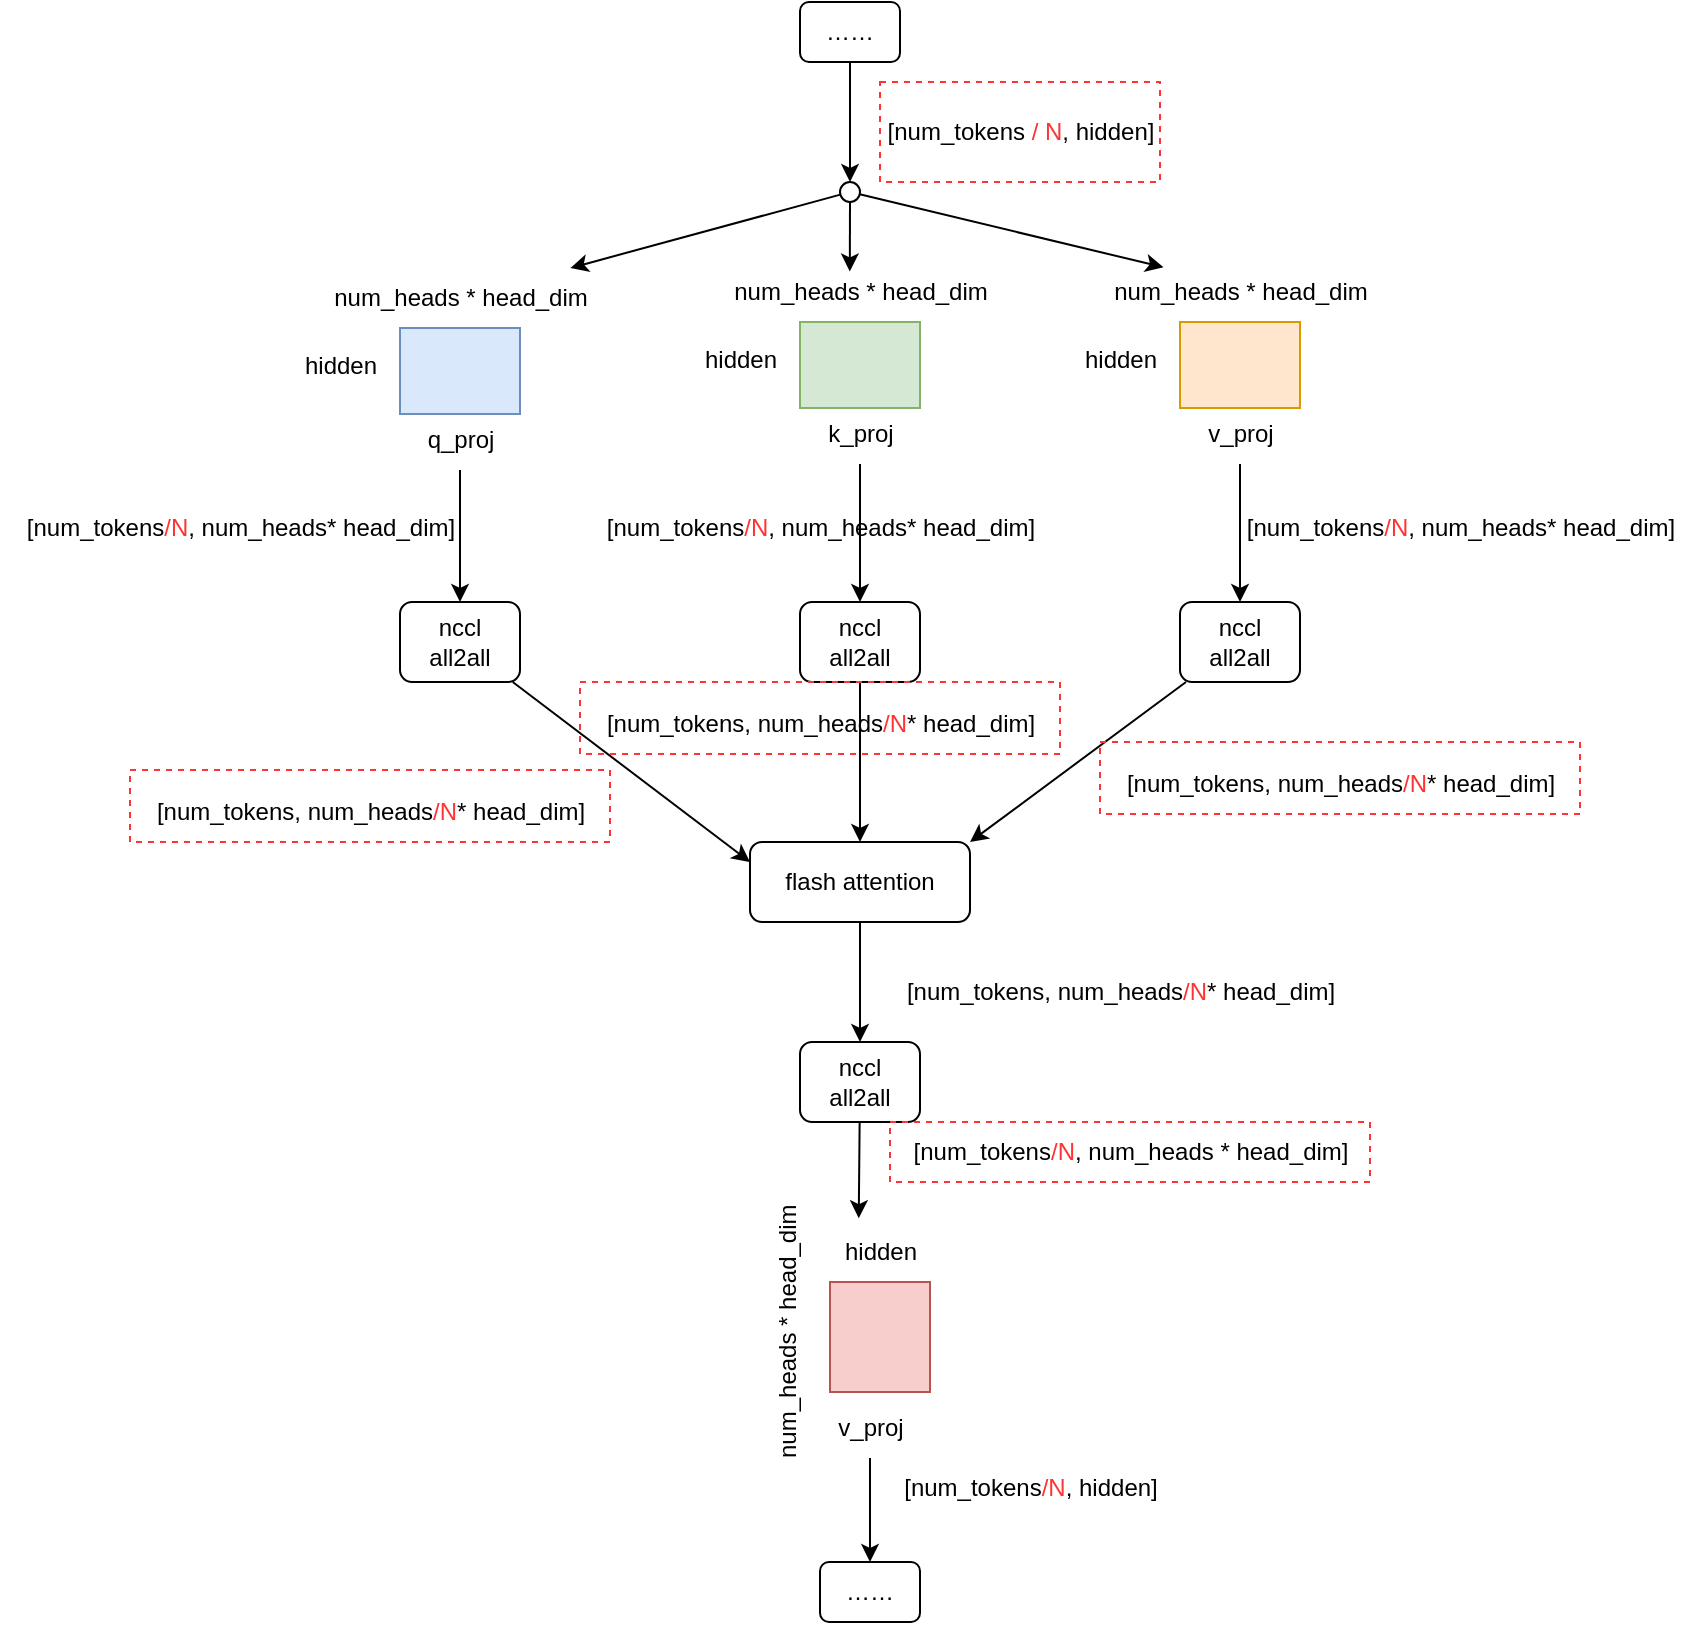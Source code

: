 <mxfile version="28.0.6">
  <diagram name="第 1 页" id="yhWGI-cBUaQlzxOfjR4H">
    <mxGraphModel dx="1113" dy="626" grid="1" gridSize="10" guides="1" tooltips="1" connect="1" arrows="1" fold="1" page="1" pageScale="1" pageWidth="1169" pageHeight="827" math="0" shadow="0">
      <root>
        <mxCell id="0" />
        <mxCell id="1" parent="0" />
        <mxCell id="rqWk5AFXyd3O3HDh0e_r-1" style="rounded=0;orthogonalLoop=1;jettySize=auto;html=1;entryX=0.5;entryY=0;entryDx=0;entryDy=0;" edge="1" parent="1" source="rqWk5AFXyd3O3HDh0e_r-2" target="rqWk5AFXyd3O3HDh0e_r-26">
          <mxGeometry relative="1" as="geometry">
            <mxPoint x="565" y="209" as="targetPoint" />
          </mxGeometry>
        </mxCell>
        <mxCell id="rqWk5AFXyd3O3HDh0e_r-2" value="……" style="rounded=1;whiteSpace=wrap;html=1;" vertex="1" parent="1">
          <mxGeometry x="540" y="130" width="50" height="30" as="geometry" />
        </mxCell>
        <mxCell id="rqWk5AFXyd3O3HDh0e_r-5" value="&lt;div&gt;[num_tokens&lt;span style=&quot;color: rgb(255, 51, 51);&quot;&gt; / N&lt;/span&gt;, hidden]&lt;/div&gt;" style="text;html=1;align=center;verticalAlign=middle;resizable=0;points=[];autosize=1;strokeColor=none;fillColor=none;" vertex="1" parent="1">
          <mxGeometry x="570" y="180" width="160" height="30" as="geometry" />
        </mxCell>
        <mxCell id="rqWk5AFXyd3O3HDh0e_r-13" value="" style="group" vertex="1" connectable="0" parent="1">
          <mxGeometry x="480" y="260" width="170" height="101" as="geometry" />
        </mxCell>
        <mxCell id="rqWk5AFXyd3O3HDh0e_r-14" value="&lt;div&gt;hidden&lt;/div&gt;" style="text;html=1;align=center;verticalAlign=middle;resizable=0;points=[];autosize=1;strokeColor=none;fillColor=none;" vertex="1" parent="rqWk5AFXyd3O3HDh0e_r-13">
          <mxGeometry y="34.25" width="60" height="30" as="geometry" />
        </mxCell>
        <mxCell id="rqWk5AFXyd3O3HDh0e_r-15" value="num_heads * head_dim" style="text;html=1;align=center;verticalAlign=middle;resizable=0;points=[];autosize=1;strokeColor=none;fillColor=none;" vertex="1" parent="rqWk5AFXyd3O3HDh0e_r-13">
          <mxGeometry x="15" width="150" height="30" as="geometry" />
        </mxCell>
        <mxCell id="rqWk5AFXyd3O3HDh0e_r-16" value="" style="rounded=0;whiteSpace=wrap;html=1;fillColor=#d5e8d4;strokeColor=#82b366;" vertex="1" parent="rqWk5AFXyd3O3HDh0e_r-13">
          <mxGeometry x="60" y="30" width="60" height="43" as="geometry" />
        </mxCell>
        <mxCell id="rqWk5AFXyd3O3HDh0e_r-18" value="k_proj" style="text;html=1;align=center;verticalAlign=middle;resizable=0;points=[];autosize=1;strokeColor=none;fillColor=none;" vertex="1" parent="rqWk5AFXyd3O3HDh0e_r-13">
          <mxGeometry x="60" y="71" width="60" height="30" as="geometry" />
        </mxCell>
        <mxCell id="rqWk5AFXyd3O3HDh0e_r-19" value="" style="group" vertex="1" connectable="0" parent="1">
          <mxGeometry x="670" y="260" width="170" height="101" as="geometry" />
        </mxCell>
        <mxCell id="rqWk5AFXyd3O3HDh0e_r-20" value="&lt;div&gt;hidden&lt;/div&gt;" style="text;html=1;align=center;verticalAlign=middle;resizable=0;points=[];autosize=1;strokeColor=none;fillColor=none;" vertex="1" parent="rqWk5AFXyd3O3HDh0e_r-19">
          <mxGeometry y="34.25" width="60" height="30" as="geometry" />
        </mxCell>
        <mxCell id="rqWk5AFXyd3O3HDh0e_r-21" value="num_heads * head_dim" style="text;html=1;align=center;verticalAlign=middle;resizable=0;points=[];autosize=1;strokeColor=none;fillColor=none;" vertex="1" parent="rqWk5AFXyd3O3HDh0e_r-19">
          <mxGeometry x="15" width="150" height="30" as="geometry" />
        </mxCell>
        <mxCell id="rqWk5AFXyd3O3HDh0e_r-22" value="" style="rounded=0;whiteSpace=wrap;html=1;fillColor=#ffe6cc;strokeColor=#d79b00;" vertex="1" parent="rqWk5AFXyd3O3HDh0e_r-19">
          <mxGeometry x="60" y="30" width="60" height="43" as="geometry" />
        </mxCell>
        <mxCell id="rqWk5AFXyd3O3HDh0e_r-24" value="v_proj" style="text;html=1;align=center;verticalAlign=middle;resizable=0;points=[];autosize=1;strokeColor=none;fillColor=none;" vertex="1" parent="rqWk5AFXyd3O3HDh0e_r-19">
          <mxGeometry x="60" y="71" width="60" height="30" as="geometry" />
        </mxCell>
        <mxCell id="rqWk5AFXyd3O3HDh0e_r-25" style="edgeStyle=none;rounded=0;orthogonalLoop=1;jettySize=auto;html=1;" edge="1" parent="1" source="rqWk5AFXyd3O3HDh0e_r-26" target="rqWk5AFXyd3O3HDh0e_r-9">
          <mxGeometry relative="1" as="geometry" />
        </mxCell>
        <mxCell id="rqWk5AFXyd3O3HDh0e_r-26" value="" style="ellipse;whiteSpace=wrap;html=1;aspect=fixed;" vertex="1" parent="1">
          <mxGeometry x="560" y="220" width="10" height="10" as="geometry" />
        </mxCell>
        <mxCell id="rqWk5AFXyd3O3HDh0e_r-27" style="edgeStyle=none;rounded=0;orthogonalLoop=1;jettySize=auto;html=1;entryX=0.466;entryY=0.158;entryDx=0;entryDy=0;entryPerimeter=0;" edge="1" parent="1" source="rqWk5AFXyd3O3HDh0e_r-26" target="rqWk5AFXyd3O3HDh0e_r-15">
          <mxGeometry relative="1" as="geometry" />
        </mxCell>
        <mxCell id="rqWk5AFXyd3O3HDh0e_r-28" style="edgeStyle=none;rounded=0;orthogonalLoop=1;jettySize=auto;html=1;entryX=0.245;entryY=0.088;entryDx=0;entryDy=0;entryPerimeter=0;" edge="1" parent="1" source="rqWk5AFXyd3O3HDh0e_r-26" target="rqWk5AFXyd3O3HDh0e_r-21">
          <mxGeometry relative="1" as="geometry" />
        </mxCell>
        <mxCell id="rqWk5AFXyd3O3HDh0e_r-86" style="edgeStyle=none;rounded=0;orthogonalLoop=1;jettySize=auto;html=1;exitX=0.5;exitY=1;exitDx=0;exitDy=0;entryX=0.5;entryY=0;entryDx=0;entryDy=0;" edge="1" parent="1" source="rqWk5AFXyd3O3HDh0e_r-29" target="rqWk5AFXyd3O3HDh0e_r-85">
          <mxGeometry relative="1" as="geometry" />
        </mxCell>
        <mxCell id="rqWk5AFXyd3O3HDh0e_r-29" value="flash attention" style="rounded=1;whiteSpace=wrap;html=1;" vertex="1" parent="1">
          <mxGeometry x="515" y="550" width="110" height="40" as="geometry" />
        </mxCell>
        <mxCell id="rqWk5AFXyd3O3HDh0e_r-8" value="&lt;div&gt;hidden&lt;/div&gt;" style="text;html=1;align=center;verticalAlign=middle;resizable=0;points=[];autosize=1;strokeColor=none;fillColor=none;" vertex="1" parent="1">
          <mxGeometry x="280" y="297.25" width="60" height="30" as="geometry" />
        </mxCell>
        <mxCell id="rqWk5AFXyd3O3HDh0e_r-9" value="num_heads * head_dim" style="text;html=1;align=center;verticalAlign=middle;resizable=0;points=[];autosize=1;strokeColor=none;fillColor=none;" vertex="1" parent="1">
          <mxGeometry x="295" y="263" width="150" height="30" as="geometry" />
        </mxCell>
        <mxCell id="rqWk5AFXyd3O3HDh0e_r-10" value="" style="rounded=0;whiteSpace=wrap;html=1;fillColor=#dae8fc;strokeColor=#6c8ebf;" vertex="1" parent="1">
          <mxGeometry x="340" y="293" width="60" height="43" as="geometry" />
        </mxCell>
        <mxCell id="rqWk5AFXyd3O3HDh0e_r-60" style="edgeStyle=orthogonalEdgeStyle;rounded=0;orthogonalLoop=1;jettySize=auto;html=1;entryX=0.5;entryY=0;entryDx=0;entryDy=0;" edge="1" parent="1" source="rqWk5AFXyd3O3HDh0e_r-12" target="rqWk5AFXyd3O3HDh0e_r-56">
          <mxGeometry relative="1" as="geometry" />
        </mxCell>
        <mxCell id="rqWk5AFXyd3O3HDh0e_r-12" value="q_proj" style="text;html=1;align=center;verticalAlign=middle;resizable=0;points=[];autosize=1;strokeColor=none;fillColor=none;" vertex="1" parent="1">
          <mxGeometry x="340" y="334" width="60" height="30" as="geometry" />
        </mxCell>
        <mxCell id="rqWk5AFXyd3O3HDh0e_r-63" style="rounded=0;orthogonalLoop=1;jettySize=auto;html=1;entryX=0;entryY=0.25;entryDx=0;entryDy=0;" edge="1" parent="1" source="rqWk5AFXyd3O3HDh0e_r-56" target="rqWk5AFXyd3O3HDh0e_r-29">
          <mxGeometry relative="1" as="geometry" />
        </mxCell>
        <mxCell id="rqWk5AFXyd3O3HDh0e_r-56" value="&lt;div&gt;nccl&lt;/div&gt;&lt;div&gt;all2all&lt;br&gt;&lt;/div&gt;" style="rounded=1;whiteSpace=wrap;html=1;" vertex="1" parent="1">
          <mxGeometry x="340" y="430" width="60" height="40" as="geometry" />
        </mxCell>
        <mxCell id="rqWk5AFXyd3O3HDh0e_r-64" style="edgeStyle=none;rounded=0;orthogonalLoop=1;jettySize=auto;html=1;entryX=0.5;entryY=0;entryDx=0;entryDy=0;" edge="1" parent="1" source="rqWk5AFXyd3O3HDh0e_r-57" target="rqWk5AFXyd3O3HDh0e_r-29">
          <mxGeometry relative="1" as="geometry" />
        </mxCell>
        <mxCell id="rqWk5AFXyd3O3HDh0e_r-57" value="&lt;div&gt;nccl&lt;/div&gt;&lt;div&gt;all2all&lt;br&gt;&lt;/div&gt;" style="rounded=1;whiteSpace=wrap;html=1;" vertex="1" parent="1">
          <mxGeometry x="540" y="430" width="60" height="40" as="geometry" />
        </mxCell>
        <mxCell id="rqWk5AFXyd3O3HDh0e_r-65" style="edgeStyle=none;rounded=0;orthogonalLoop=1;jettySize=auto;html=1;entryX=1;entryY=0;entryDx=0;entryDy=0;" edge="1" parent="1" source="rqWk5AFXyd3O3HDh0e_r-58" target="rqWk5AFXyd3O3HDh0e_r-29">
          <mxGeometry relative="1" as="geometry" />
        </mxCell>
        <mxCell id="rqWk5AFXyd3O3HDh0e_r-58" value="&lt;div&gt;nccl&lt;/div&gt;&lt;div&gt;all2all&lt;br&gt;&lt;/div&gt;" style="rounded=1;whiteSpace=wrap;html=1;" vertex="1" parent="1">
          <mxGeometry x="730" y="430" width="60" height="40" as="geometry" />
        </mxCell>
        <mxCell id="rqWk5AFXyd3O3HDh0e_r-61" style="edgeStyle=orthogonalEdgeStyle;rounded=0;orthogonalLoop=1;jettySize=auto;html=1;entryX=0.5;entryY=0;entryDx=0;entryDy=0;" edge="1" parent="1" source="rqWk5AFXyd3O3HDh0e_r-18" target="rqWk5AFXyd3O3HDh0e_r-57">
          <mxGeometry relative="1" as="geometry" />
        </mxCell>
        <mxCell id="rqWk5AFXyd3O3HDh0e_r-62" style="edgeStyle=orthogonalEdgeStyle;rounded=0;orthogonalLoop=1;jettySize=auto;html=1;entryX=0.5;entryY=0;entryDx=0;entryDy=0;" edge="1" parent="1" source="rqWk5AFXyd3O3HDh0e_r-24" target="rqWk5AFXyd3O3HDh0e_r-58">
          <mxGeometry relative="1" as="geometry" />
        </mxCell>
        <mxCell id="rqWk5AFXyd3O3HDh0e_r-76" value="" style="group" vertex="1" connectable="0" parent="1">
          <mxGeometry x="205" y="514" width="240" height="36" as="geometry" />
        </mxCell>
        <mxCell id="rqWk5AFXyd3O3HDh0e_r-74" value="[num_tokens, num_heads&lt;span style=&quot;color: rgb(255, 51, 51);&quot;&gt;/N&lt;/span&gt;* head_dim]" style="text;html=1;align=center;verticalAlign=middle;resizable=0;points=[];autosize=1;strokeColor=none;fillColor=none;" vertex="1" parent="rqWk5AFXyd3O3HDh0e_r-76">
          <mxGeometry y="6" width="240" height="30" as="geometry" />
        </mxCell>
        <mxCell id="rqWk5AFXyd3O3HDh0e_r-75" value="" style="rounded=0;whiteSpace=wrap;html=1;fillColor=none;dashed=1;strokeColor=#FF3333;" vertex="1" parent="rqWk5AFXyd3O3HDh0e_r-76">
          <mxGeometry width="240" height="36" as="geometry" />
        </mxCell>
        <mxCell id="rqWk5AFXyd3O3HDh0e_r-77" value="" style="group" vertex="1" connectable="0" parent="1">
          <mxGeometry x="430" y="470" width="240" height="36" as="geometry" />
        </mxCell>
        <mxCell id="rqWk5AFXyd3O3HDh0e_r-78" value="[num_tokens, num_heads&lt;span style=&quot;color: rgb(255, 51, 51);&quot;&gt;/N&lt;/span&gt;* head_dim]" style="text;html=1;align=center;verticalAlign=middle;resizable=0;points=[];autosize=1;strokeColor=none;fillColor=none;" vertex="1" parent="rqWk5AFXyd3O3HDh0e_r-77">
          <mxGeometry y="6" width="240" height="30" as="geometry" />
        </mxCell>
        <mxCell id="rqWk5AFXyd3O3HDh0e_r-79" value="" style="rounded=0;whiteSpace=wrap;html=1;fillColor=none;dashed=1;strokeColor=#FF3333;" vertex="1" parent="rqWk5AFXyd3O3HDh0e_r-77">
          <mxGeometry width="240" height="36" as="geometry" />
        </mxCell>
        <mxCell id="rqWk5AFXyd3O3HDh0e_r-80" value="" style="group" vertex="1" connectable="0" parent="1">
          <mxGeometry x="690" y="500" width="240" height="36" as="geometry" />
        </mxCell>
        <mxCell id="rqWk5AFXyd3O3HDh0e_r-81" value="[num_tokens, num_heads&lt;span style=&quot;color: rgb(255, 51, 51);&quot;&gt;/N&lt;/span&gt;* head_dim]" style="text;html=1;align=center;verticalAlign=middle;resizable=0;points=[];autosize=1;strokeColor=none;fillColor=none;" vertex="1" parent="rqWk5AFXyd3O3HDh0e_r-80">
          <mxGeometry y="6" width="240" height="30" as="geometry" />
        </mxCell>
        <mxCell id="rqWk5AFXyd3O3HDh0e_r-82" value="" style="rounded=0;whiteSpace=wrap;html=1;fillColor=none;dashed=1;strokeColor=#FF3333;" vertex="1" parent="rqWk5AFXyd3O3HDh0e_r-80">
          <mxGeometry width="240" height="36" as="geometry" />
        </mxCell>
        <mxCell id="rqWk5AFXyd3O3HDh0e_r-31" value="[num_tokens&lt;span style=&quot;color: rgb(255, 51, 51);&quot;&gt;/N&lt;/span&gt;, num_heads* head_dim]" style="text;html=1;align=center;verticalAlign=middle;resizable=0;points=[];autosize=1;strokeColor=none;fillColor=none;" vertex="1" parent="1">
          <mxGeometry x="140" y="377.5" width="240" height="30" as="geometry" />
        </mxCell>
        <mxCell id="rqWk5AFXyd3O3HDh0e_r-84" value="" style="rounded=0;whiteSpace=wrap;html=1;fillColor=none;dashed=1;strokeColor=#FF3333;" vertex="1" parent="1">
          <mxGeometry x="580" y="170" width="140" height="50" as="geometry" />
        </mxCell>
        <mxCell id="rqWk5AFXyd3O3HDh0e_r-68" value="[num_tokens&lt;span style=&quot;color: rgb(255, 51, 51);&quot;&gt;/N&lt;/span&gt;, num_heads* head_dim]" style="text;html=1;align=center;verticalAlign=middle;resizable=0;points=[];autosize=1;strokeColor=none;fillColor=none;" vertex="1" parent="1">
          <mxGeometry x="430" y="378" width="240" height="30" as="geometry" />
        </mxCell>
        <mxCell id="rqWk5AFXyd3O3HDh0e_r-71" value="[num_tokens&lt;span style=&quot;color: rgb(255, 51, 51);&quot;&gt;/N&lt;/span&gt;, num_heads* head_dim]" style="text;html=1;align=center;verticalAlign=middle;resizable=0;points=[];autosize=1;strokeColor=none;fillColor=none;" vertex="1" parent="1">
          <mxGeometry x="750" y="378" width="240" height="30" as="geometry" />
        </mxCell>
        <mxCell id="rqWk5AFXyd3O3HDh0e_r-85" value="&lt;div&gt;nccl&lt;/div&gt;&lt;div&gt;all2all&lt;br&gt;&lt;/div&gt;" style="rounded=1;whiteSpace=wrap;html=1;" vertex="1" parent="1">
          <mxGeometry x="540" y="650" width="60" height="40" as="geometry" />
        </mxCell>
        <mxCell id="rqWk5AFXyd3O3HDh0e_r-87" style="edgeStyle=none;rounded=0;orthogonalLoop=1;jettySize=auto;html=1;entryX=0.323;entryY=-0.063;entryDx=0;entryDy=0;entryPerimeter=0;" edge="1" parent="1" source="rqWk5AFXyd3O3HDh0e_r-85" target="rqWk5AFXyd3O3HDh0e_r-41">
          <mxGeometry relative="1" as="geometry" />
        </mxCell>
        <mxCell id="rqWk5AFXyd3O3HDh0e_r-89" value="[num_tokens, num_heads&lt;span style=&quot;color: rgb(255, 51, 51);&quot;&gt;/N&lt;/span&gt;* head_dim]" style="text;html=1;align=center;verticalAlign=middle;resizable=0;points=[];autosize=1;strokeColor=none;fillColor=none;" vertex="1" parent="1">
          <mxGeometry x="580" y="610" width="240" height="30" as="geometry" />
        </mxCell>
        <mxCell id="rqWk5AFXyd3O3HDh0e_r-40" value="num_heads * head_dim" style="text;whiteSpace=wrap;html=1;rotation=270;" vertex="1" parent="1">
          <mxGeometry x="455" y="755" width="170" height="40" as="geometry" />
        </mxCell>
        <mxCell id="rqWk5AFXyd3O3HDh0e_r-37" value="" style="rounded=0;whiteSpace=wrap;html=1;fillColor=#f8cecc;strokeColor=#b85450;" vertex="1" parent="1">
          <mxGeometry x="555" y="770" width="50" height="55" as="geometry" />
        </mxCell>
        <mxCell id="rqWk5AFXyd3O3HDh0e_r-92" style="edgeStyle=none;rounded=0;orthogonalLoop=1;jettySize=auto;html=1;" edge="1" parent="1" source="rqWk5AFXyd3O3HDh0e_r-49">
          <mxGeometry relative="1" as="geometry">
            <mxPoint x="575" y="940" as="targetPoint" />
          </mxGeometry>
        </mxCell>
        <mxCell id="rqWk5AFXyd3O3HDh0e_r-39" value="v_proj" style="text;html=1;align=center;verticalAlign=middle;resizable=0;points=[];autosize=1;strokeColor=none;fillColor=none;" vertex="1" parent="1">
          <mxGeometry x="545" y="828" width="60" height="30" as="geometry" />
        </mxCell>
        <mxCell id="rqWk5AFXyd3O3HDh0e_r-41" value="&lt;div&gt;hidden&lt;/div&gt;" style="text;html=1;align=center;verticalAlign=middle;resizable=0;points=[];autosize=1;strokeColor=none;fillColor=none;" vertex="1" parent="1">
          <mxGeometry x="550" y="740" width="60" height="30" as="geometry" />
        </mxCell>
        <mxCell id="rqWk5AFXyd3O3HDh0e_r-48" value="&lt;div&gt;[num_tokens&lt;span style=&quot;color: rgb(255, 51, 51);&quot;&gt;/N&lt;/span&gt;, hidden]&lt;/div&gt;" style="text;html=1;align=center;verticalAlign=middle;resizable=0;points=[];autosize=1;strokeColor=none;fillColor=none;" vertex="1" parent="1">
          <mxGeometry x="580" y="858" width="150" height="30" as="geometry" />
        </mxCell>
        <mxCell id="rqWk5AFXyd3O3HDh0e_r-54" value="" style="rounded=0;whiteSpace=wrap;html=1;fillColor=none;dashed=1;strokeColor=#FF3333;" vertex="1" parent="1">
          <mxGeometry x="585" y="690" width="240" height="30" as="geometry" />
        </mxCell>
        <mxCell id="rqWk5AFXyd3O3HDh0e_r-46" value="[num_tokens&lt;span style=&quot;color: rgb(255, 51, 51);&quot;&gt;/N&lt;/span&gt;, num_heads * head_dim]" style="text;html=1;align=center;verticalAlign=middle;resizable=0;points=[];autosize=1;strokeColor=none;fillColor=none;" vertex="1" parent="1">
          <mxGeometry x="585" y="690" width="240" height="30" as="geometry" />
        </mxCell>
        <mxCell id="rqWk5AFXyd3O3HDh0e_r-93" value="" style="edgeStyle=none;rounded=0;orthogonalLoop=1;jettySize=auto;html=1;" edge="1" parent="1" source="rqWk5AFXyd3O3HDh0e_r-39" target="rqWk5AFXyd3O3HDh0e_r-49">
          <mxGeometry relative="1" as="geometry">
            <mxPoint x="575" y="940" as="targetPoint" />
            <mxPoint x="575" y="858" as="sourcePoint" />
          </mxGeometry>
        </mxCell>
        <mxCell id="rqWk5AFXyd3O3HDh0e_r-49" value="……" style="rounded=1;whiteSpace=wrap;html=1;" vertex="1" parent="1">
          <mxGeometry x="550" y="910" width="50" height="30" as="geometry" />
        </mxCell>
      </root>
    </mxGraphModel>
  </diagram>
</mxfile>
